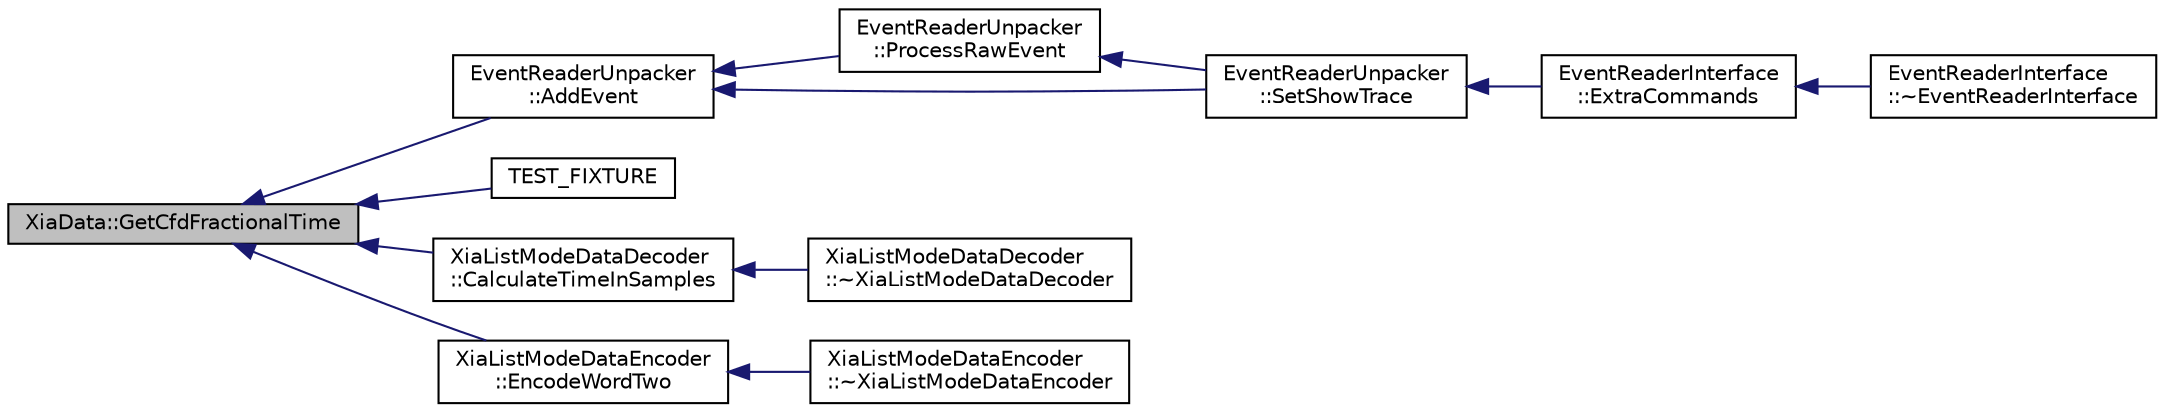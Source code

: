 digraph "XiaData::GetCfdFractionalTime"
{
  edge [fontname="Helvetica",fontsize="10",labelfontname="Helvetica",labelfontsize="10"];
  node [fontname="Helvetica",fontsize="10",shape=record];
  rankdir="LR";
  Node1 [label="XiaData::GetCfdFractionalTime",height=0.2,width=0.4,color="black", fillcolor="grey75", style="filled", fontcolor="black"];
  Node1 -> Node2 [dir="back",color="midnightblue",fontsize="10",style="solid",fontname="Helvetica"];
  Node2 [label="EventReaderUnpacker\l::AddEvent",height=0.2,width=0.4,color="black", fillcolor="white", style="filled",URL="$d5/da6/class_event_reader_unpacker.html#af48d90005d811fd86e70ff0660b7fe4b"];
  Node2 -> Node3 [dir="back",color="midnightblue",fontsize="10",style="solid",fontname="Helvetica"];
  Node3 [label="EventReaderUnpacker\l::ProcessRawEvent",height=0.2,width=0.4,color="black", fillcolor="white", style="filled",URL="$d5/da6/class_event_reader_unpacker.html#a32b44b49d71c4f790512bd2abe8b7cbc"];
  Node3 -> Node4 [dir="back",color="midnightblue",fontsize="10",style="solid",fontname="Helvetica"];
  Node4 [label="EventReaderUnpacker\l::SetShowTrace",height=0.2,width=0.4,color="black", fillcolor="white", style="filled",URL="$d5/da6/class_event_reader_unpacker.html#adb8a1bcd8677101a233eb7301285c7df"];
  Node4 -> Node5 [dir="back",color="midnightblue",fontsize="10",style="solid",fontname="Helvetica"];
  Node5 [label="EventReaderInterface\l::ExtraCommands",height=0.2,width=0.4,color="black", fillcolor="white", style="filled",URL="$d5/de6/class_event_reader_interface.html#ac4aec11e30c0a01fbb0b87753b70ede2"];
  Node5 -> Node6 [dir="back",color="midnightblue",fontsize="10",style="solid",fontname="Helvetica"];
  Node6 [label="EventReaderInterface\l::~EventReaderInterface",height=0.2,width=0.4,color="black", fillcolor="white", style="filled",URL="$d5/de6/class_event_reader_interface.html#a566183e30124c460ac143ac22f0a9ac5",tooltip="Destructor. "];
  Node2 -> Node4 [dir="back",color="midnightblue",fontsize="10",style="solid",fontname="Helvetica"];
  Node1 -> Node7 [dir="back",color="midnightblue",fontsize="10",style="solid",fontname="Helvetica"];
  Node7 [label="TEST_FIXTURE",height=0.2,width=0.4,color="black", fillcolor="white", style="filled",URL="$da/df0/unittest-_xia_list_mode_data_decoder_8cpp.html#a9aef26f0cfbc87b7d637a28ce2018d9d"];
  Node1 -> Node8 [dir="back",color="midnightblue",fontsize="10",style="solid",fontname="Helvetica"];
  Node8 [label="XiaListModeDataDecoder\l::CalculateTimeInSamples",height=0.2,width=0.4,color="black", fillcolor="white", style="filled",URL="$df/dea/class_xia_list_mode_data_decoder.html#ae7c0efcc49f25fd5b13845ba78b70f4b"];
  Node8 -> Node9 [dir="back",color="midnightblue",fontsize="10",style="solid",fontname="Helvetica"];
  Node9 [label="XiaListModeDataDecoder\l::~XiaListModeDataDecoder",height=0.2,width=0.4,color="black", fillcolor="white", style="filled",URL="$df/dea/class_xia_list_mode_data_decoder.html#a31629a35b4ce7c55e85aec7d8119d281",tooltip="Default destructor. "];
  Node1 -> Node10 [dir="back",color="midnightblue",fontsize="10",style="solid",fontname="Helvetica"];
  Node10 [label="XiaListModeDataEncoder\l::EncodeWordTwo",height=0.2,width=0.4,color="black", fillcolor="white", style="filled",URL="$df/d1a/class_xia_list_mode_data_encoder.html#af44e2798aca39627474cb444fd28cab4"];
  Node10 -> Node11 [dir="back",color="midnightblue",fontsize="10",style="solid",fontname="Helvetica"];
  Node11 [label="XiaListModeDataEncoder\l::~XiaListModeDataEncoder",height=0.2,width=0.4,color="black", fillcolor="white", style="filled",URL="$df/d1a/class_xia_list_mode_data_encoder.html#a122e039afbbef6a4ed4258544ec46a18",tooltip="Default destructor. "];
}
